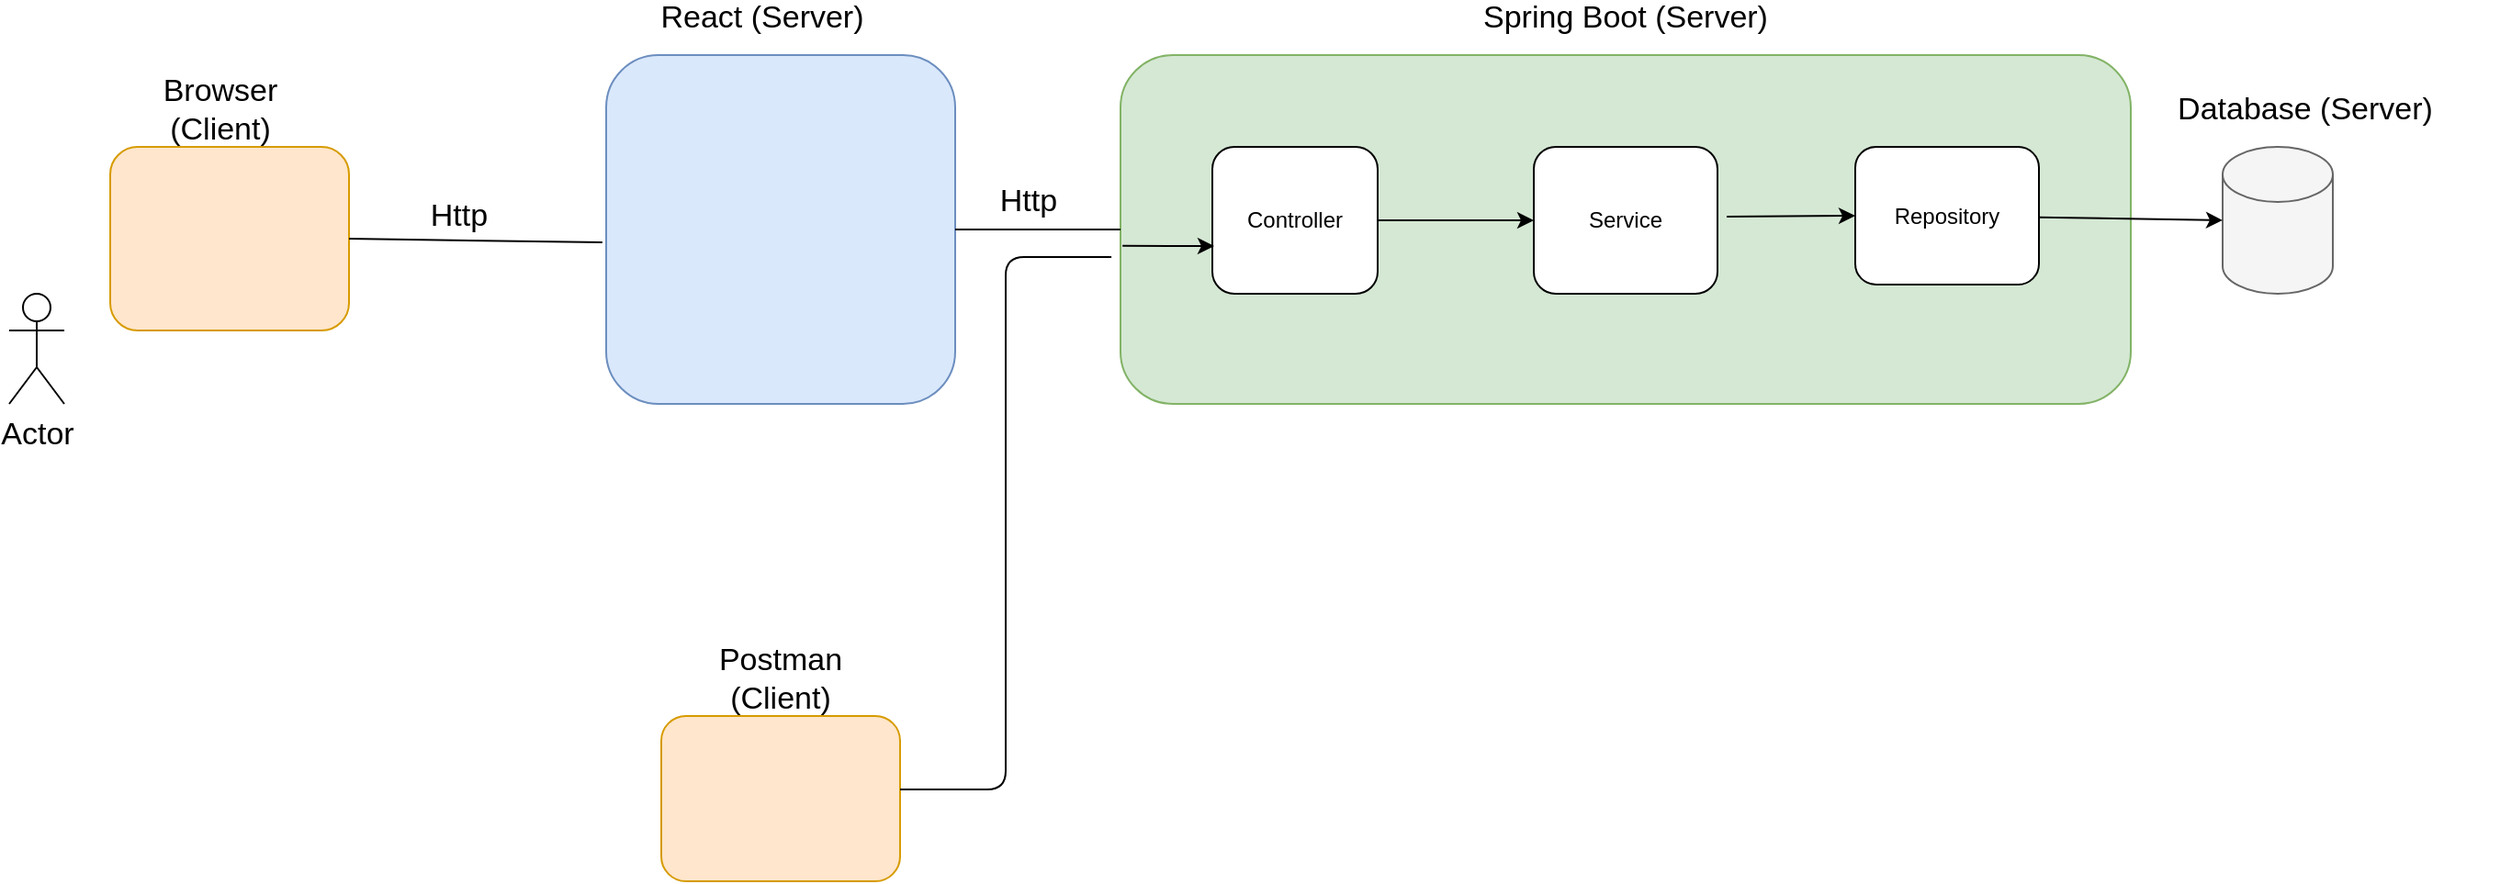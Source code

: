 <mxfile version="14.6.11" type="device"><diagram id="uTcX5m8_b-wl2e5V38rh" name="Page-1"><mxGraphModel dx="1712" dy="482" grid="1" gridSize="10" guides="1" tooltips="1" connect="1" arrows="1" fold="1" page="1" pageScale="1" pageWidth="850" pageHeight="1100" math="0" shadow="0"><root><mxCell id="0"/><mxCell id="1" parent="0"/><mxCell id="TR1vBiLsqNI7Dz5zdm1B-4" value="" style="rounded=1;whiteSpace=wrap;html=1;fillColor=#d5e8d4;strokeColor=#82b366;" vertex="1" parent="1"><mxGeometry x="150" y="80" width="550" height="190" as="geometry"/></mxCell><mxCell id="TR1vBiLsqNI7Dz5zdm1B-1" value="Controller" style="rounded=1;whiteSpace=wrap;html=1;" vertex="1" parent="1"><mxGeometry x="200" y="130" width="90" height="80" as="geometry"/></mxCell><mxCell id="TR1vBiLsqNI7Dz5zdm1B-2" value="Service" style="rounded=1;whiteSpace=wrap;html=1;" vertex="1" parent="1"><mxGeometry x="375" y="130" width="100" height="80" as="geometry"/></mxCell><mxCell id="TR1vBiLsqNI7Dz5zdm1B-3" value="Repository" style="rounded=1;whiteSpace=wrap;html=1;" vertex="1" parent="1"><mxGeometry x="550" y="130" width="100" height="75" as="geometry"/></mxCell><mxCell id="TR1vBiLsqNI7Dz5zdm1B-6" value="" style="shape=cylinder3;whiteSpace=wrap;html=1;boundedLbl=1;backgroundOutline=1;size=15;fillColor=#f5f5f5;strokeColor=#666666;fontColor=#333333;" vertex="1" parent="1"><mxGeometry x="750" y="130" width="60" height="80" as="geometry"/></mxCell><mxCell id="TR1vBiLsqNI7Dz5zdm1B-7" value="" style="rounded=1;whiteSpace=wrap;html=1;fillColor=#dae8fc;strokeColor=#6c8ebf;" vertex="1" parent="1"><mxGeometry x="-130" y="80" width="190" height="190" as="geometry"/></mxCell><mxCell id="TR1vBiLsqNI7Dz5zdm1B-8" value="Spring Boot (Server)" style="text;html=1;strokeColor=none;fillColor=none;align=center;verticalAlign=middle;whiteSpace=wrap;rounded=0;fontSize=17;" vertex="1" parent="1"><mxGeometry x="320" y="50" width="210" height="20" as="geometry"/></mxCell><mxCell id="TR1vBiLsqNI7Dz5zdm1B-9" value="React (Server)" style="text;html=1;strokeColor=none;fillColor=none;align=center;verticalAlign=middle;whiteSpace=wrap;rounded=0;fontSize=17;" vertex="1" parent="1"><mxGeometry x="-110" y="50" width="130" height="20" as="geometry"/></mxCell><mxCell id="TR1vBiLsqNI7Dz5zdm1B-10" value="Actor" style="shape=umlActor;verticalLabelPosition=bottom;verticalAlign=top;html=1;outlineConnect=0;fontSize=17;" vertex="1" parent="1"><mxGeometry x="-455" y="210" width="30" height="60" as="geometry"/></mxCell><mxCell id="TR1vBiLsqNI7Dz5zdm1B-11" value="" style="rounded=1;whiteSpace=wrap;html=1;fontSize=17;fillColor=#ffe6cc;strokeColor=#d79b00;" vertex="1" parent="1"><mxGeometry x="-400" y="130" width="130" height="100" as="geometry"/></mxCell><mxCell id="TR1vBiLsqNI7Dz5zdm1B-12" value="Browser (Client)" style="text;html=1;strokeColor=none;fillColor=none;align=center;verticalAlign=middle;whiteSpace=wrap;rounded=0;fontSize=17;" vertex="1" parent="1"><mxGeometry x="-360" y="100" width="40" height="20" as="geometry"/></mxCell><mxCell id="TR1vBiLsqNI7Dz5zdm1B-13" value="" style="endArrow=none;html=1;fontSize=17;exitX=1;exitY=0.5;exitDx=0;exitDy=0;entryX=-0.011;entryY=0.537;entryDx=0;entryDy=0;entryPerimeter=0;" edge="1" parent="1" source="TR1vBiLsqNI7Dz5zdm1B-11" target="TR1vBiLsqNI7Dz5zdm1B-7"><mxGeometry width="50" height="50" relative="1" as="geometry"><mxPoint x="-100" y="260" as="sourcePoint"/><mxPoint x="-50" y="210" as="targetPoint"/></mxGeometry></mxCell><mxCell id="TR1vBiLsqNI7Dz5zdm1B-14" value="Http" style="text;html=1;strokeColor=none;fillColor=none;align=center;verticalAlign=middle;whiteSpace=wrap;rounded=0;fontSize=17;" vertex="1" parent="1"><mxGeometry x="-230" y="157.5" width="40" height="20" as="geometry"/></mxCell><mxCell id="TR1vBiLsqNI7Dz5zdm1B-15" value="" style="endArrow=none;html=1;fontSize=17;entryX=0;entryY=0.5;entryDx=0;entryDy=0;exitX=1;exitY=0.5;exitDx=0;exitDy=0;" edge="1" parent="1" source="TR1vBiLsqNI7Dz5zdm1B-7" target="TR1vBiLsqNI7Dz5zdm1B-4"><mxGeometry width="50" height="50" relative="1" as="geometry"><mxPoint x="-100" y="260" as="sourcePoint"/><mxPoint x="-50" y="210" as="targetPoint"/></mxGeometry></mxCell><mxCell id="TR1vBiLsqNI7Dz5zdm1B-16" value="Http" style="text;html=1;strokeColor=none;fillColor=none;align=center;verticalAlign=middle;whiteSpace=wrap;rounded=0;fontSize=17;" vertex="1" parent="1"><mxGeometry x="80" y="150" width="40" height="20" as="geometry"/></mxCell><mxCell id="TR1vBiLsqNI7Dz5zdm1B-20" value="" style="endArrow=classic;html=1;fontSize=17;entryX=0;entryY=0.5;entryDx=0;entryDy=0;exitX=1;exitY=0.5;exitDx=0;exitDy=0;" edge="1" parent="1" source="TR1vBiLsqNI7Dz5zdm1B-1" target="TR1vBiLsqNI7Dz5zdm1B-2"><mxGeometry width="50" height="50" relative="1" as="geometry"><mxPoint x="190" y="260" as="sourcePoint"/><mxPoint x="240" y="210" as="targetPoint"/></mxGeometry></mxCell><mxCell id="TR1vBiLsqNI7Dz5zdm1B-21" value="" style="endArrow=classic;html=1;fontSize=17;entryX=0;entryY=0.5;entryDx=0;entryDy=0;" edge="1" parent="1" target="TR1vBiLsqNI7Dz5zdm1B-3"><mxGeometry width="50" height="50" relative="1" as="geometry"><mxPoint x="480" y="168" as="sourcePoint"/><mxPoint x="385" y="180" as="targetPoint"/></mxGeometry></mxCell><mxCell id="TR1vBiLsqNI7Dz5zdm1B-22" value="" style="endArrow=classic;html=1;fontSize=17;entryX=0;entryY=0.5;entryDx=0;entryDy=0;entryPerimeter=0;" edge="1" parent="1" source="TR1vBiLsqNI7Dz5zdm1B-3" target="TR1vBiLsqNI7Dz5zdm1B-6"><mxGeometry width="50" height="50" relative="1" as="geometry"><mxPoint x="390" y="260" as="sourcePoint"/><mxPoint x="440" y="210" as="targetPoint"/></mxGeometry></mxCell><mxCell id="TR1vBiLsqNI7Dz5zdm1B-23" value="" style="rounded=1;whiteSpace=wrap;html=1;fontSize=17;fillColor=#ffe6cc;strokeColor=#d79b00;" vertex="1" parent="1"><mxGeometry x="-100" y="440" width="130" height="90" as="geometry"/></mxCell><mxCell id="TR1vBiLsqNI7Dz5zdm1B-24" value="Postman (Client)" style="text;html=1;strokeColor=none;fillColor=none;align=center;verticalAlign=middle;whiteSpace=wrap;rounded=0;fontSize=17;" vertex="1" parent="1"><mxGeometry x="-55" y="410" width="40" height="20" as="geometry"/></mxCell><mxCell id="TR1vBiLsqNI7Dz5zdm1B-25" value="Database (Server)" style="text;html=1;strokeColor=none;fillColor=none;align=center;verticalAlign=middle;whiteSpace=wrap;rounded=0;fontSize=17;" vertex="1" parent="1"><mxGeometry x="690" y="100" width="210" height="20" as="geometry"/></mxCell><mxCell id="TR1vBiLsqNI7Dz5zdm1B-26" value="" style="edgeStyle=elbowEdgeStyle;elbow=horizontal;endArrow=none;html=1;fontSize=17;entryX=-0.009;entryY=0.579;entryDx=0;entryDy=0;entryPerimeter=0;endFill=0;" edge="1" parent="1" target="TR1vBiLsqNI7Dz5zdm1B-4"><mxGeometry width="50" height="50" relative="1" as="geometry"><mxPoint x="30" y="480" as="sourcePoint"/><mxPoint x="80" y="430" as="targetPoint"/></mxGeometry></mxCell><mxCell id="TR1vBiLsqNI7Dz5zdm1B-27" value="" style="endArrow=classic;html=1;fontSize=17;exitX=0.002;exitY=0.547;exitDx=0;exitDy=0;exitPerimeter=0;entryX=0.011;entryY=0.675;entryDx=0;entryDy=0;entryPerimeter=0;" edge="1" parent="1" source="TR1vBiLsqNI7Dz5zdm1B-4" target="TR1vBiLsqNI7Dz5zdm1B-1"><mxGeometry width="50" height="50" relative="1" as="geometry"><mxPoint x="150" y="330" as="sourcePoint"/><mxPoint x="200" y="280" as="targetPoint"/></mxGeometry></mxCell></root></mxGraphModel></diagram></mxfile>